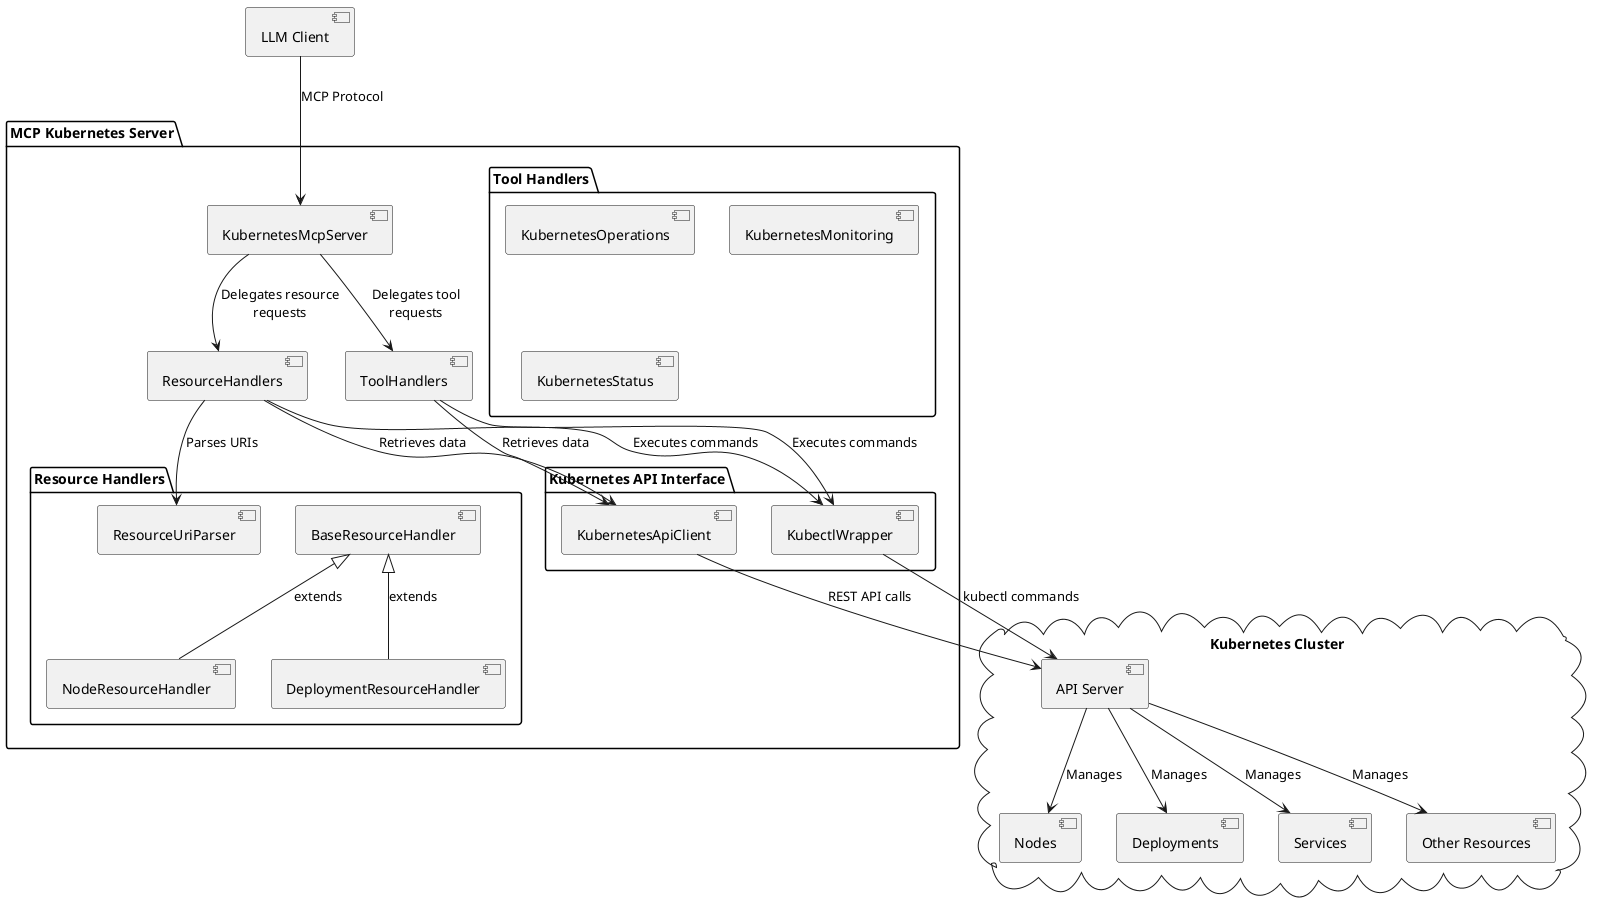 @startuml MCP Kubernetes Server Architecture

' Define components
package "MCP Kubernetes Server" {
  [KubernetesMcpServer] as Server
  [ResourceHandlers] as Resources
  [ToolHandlers] as Tools
  
  package "Kubernetes API Interface" {
    [KubernetesApiClient] as ApiClient
    [KubectlWrapper] as Kubectl
  }
  
  package "Resource Handlers" {
    [NodeResourceHandler] as NodeHandler
    [DeploymentResourceHandler] as DeploymentHandler
    [BaseResourceHandler] as BaseHandler
    [ResourceUriParser] as UriParser
  }
  
  package "Tool Handlers" {
    [KubernetesOperations] as Operations
    [KubernetesMonitoring] as Monitoring
    [KubernetesStatus] as Status
  }
}

' External components
cloud "Kubernetes Cluster" as K8sCluster {
  [API Server] as ApiServer
  [Nodes] as K8sNodes
  [Deployments] as K8sDeployments
  [Services] as K8sServices
  [Other Resources] as K8sOtherResources
}

[LLM Client] as Client

' Define relationships
Client --> Server : MCP Protocol
Server --> Resources : Delegates resource\nrequests
Server --> Tools : Delegates tool\nrequests

Resources --> ApiClient : Retrieves data
Resources --> Kubectl : Executes commands
Tools --> ApiClient : Retrieves data
Tools --> Kubectl : Executes commands

BaseHandler <|-- NodeHandler : extends
BaseHandler <|-- DeploymentHandler : extends
Resources --> UriParser : Parses URIs

ApiClient --> ApiServer : REST API calls
Kubectl --> ApiServer : kubectl commands

ApiServer --> K8sNodes : Manages
ApiServer --> K8sDeployments : Manages
ApiServer --> K8sServices : Manages
ApiServer --> K8sOtherResources : Manages

@enduml

